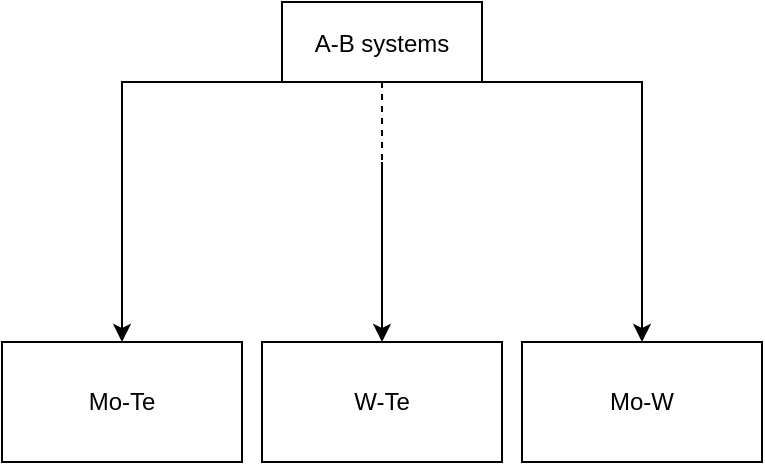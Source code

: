 <mxfile version="15.0.6" type="github">
  <diagram id="kgpKYQtTHZ0yAKxKKP6v" name="Page-1">
    <mxGraphModel dx="824" dy="692" grid="1" gridSize="10" guides="1" tooltips="1" connect="1" arrows="1" fold="1" page="1" pageScale="1" pageWidth="850" pageHeight="1100" math="0" shadow="0">
      <root>
        <mxCell id="0" />
        <mxCell id="1" parent="0" />
        <mxCell id="wirNJk3x5N79A3oDP3Wb-2" value="" style="edgeStyle=orthogonalEdgeStyle;rounded=0;orthogonalLoop=1;jettySize=auto;html=1;" edge="1" parent="1" source="3nuBFxr9cyL0pnOWT2aG-1" target="wirNJk3x5N79A3oDP3Wb-1">
          <mxGeometry relative="1" as="geometry" />
        </mxCell>
        <mxCell id="wirNJk3x5N79A3oDP3Wb-4" value="" style="edgeStyle=orthogonalEdgeStyle;rounded=0;orthogonalLoop=1;jettySize=auto;html=1;" edge="1" parent="1" source="3nuBFxr9cyL0pnOWT2aG-1" target="wirNJk3x5N79A3oDP3Wb-3">
          <mxGeometry relative="1" as="geometry" />
        </mxCell>
        <mxCell id="wirNJk3x5N79A3oDP3Wb-6" value="" style="edgeStyle=orthogonalEdgeStyle;rounded=0;orthogonalLoop=1;jettySize=auto;html=1;" edge="1" parent="1" source="3nuBFxr9cyL0pnOWT2aG-1" target="wirNJk3x5N79A3oDP3Wb-5">
          <mxGeometry relative="1" as="geometry" />
        </mxCell>
        <mxCell id="3nuBFxr9cyL0pnOWT2aG-1" value="A-B systems" style="shape=umlLifeline;perimeter=lifelinePerimeter;container=1;collapsible=0;recursiveResize=0;rounded=0;shadow=0;strokeWidth=1;" parent="1" vertex="1">
          <mxGeometry x="220" y="80" width="100" height="80" as="geometry" />
        </mxCell>
        <mxCell id="wirNJk3x5N79A3oDP3Wb-1" value="W-Te" style="whiteSpace=wrap;html=1;rounded=0;shadow=0;strokeWidth=1;" vertex="1" parent="1">
          <mxGeometry x="210" y="250" width="120" height="60" as="geometry" />
        </mxCell>
        <mxCell id="wirNJk3x5N79A3oDP3Wb-3" value="Mo-W&lt;br&gt;" style="whiteSpace=wrap;html=1;rounded=0;shadow=0;strokeWidth=1;" vertex="1" parent="1">
          <mxGeometry x="340" y="250" width="120" height="60" as="geometry" />
        </mxCell>
        <mxCell id="wirNJk3x5N79A3oDP3Wb-5" value="Mo-Te" style="whiteSpace=wrap;html=1;rounded=0;shadow=0;strokeWidth=1;" vertex="1" parent="1">
          <mxGeometry x="80" y="250" width="120" height="60" as="geometry" />
        </mxCell>
      </root>
    </mxGraphModel>
  </diagram>
</mxfile>
